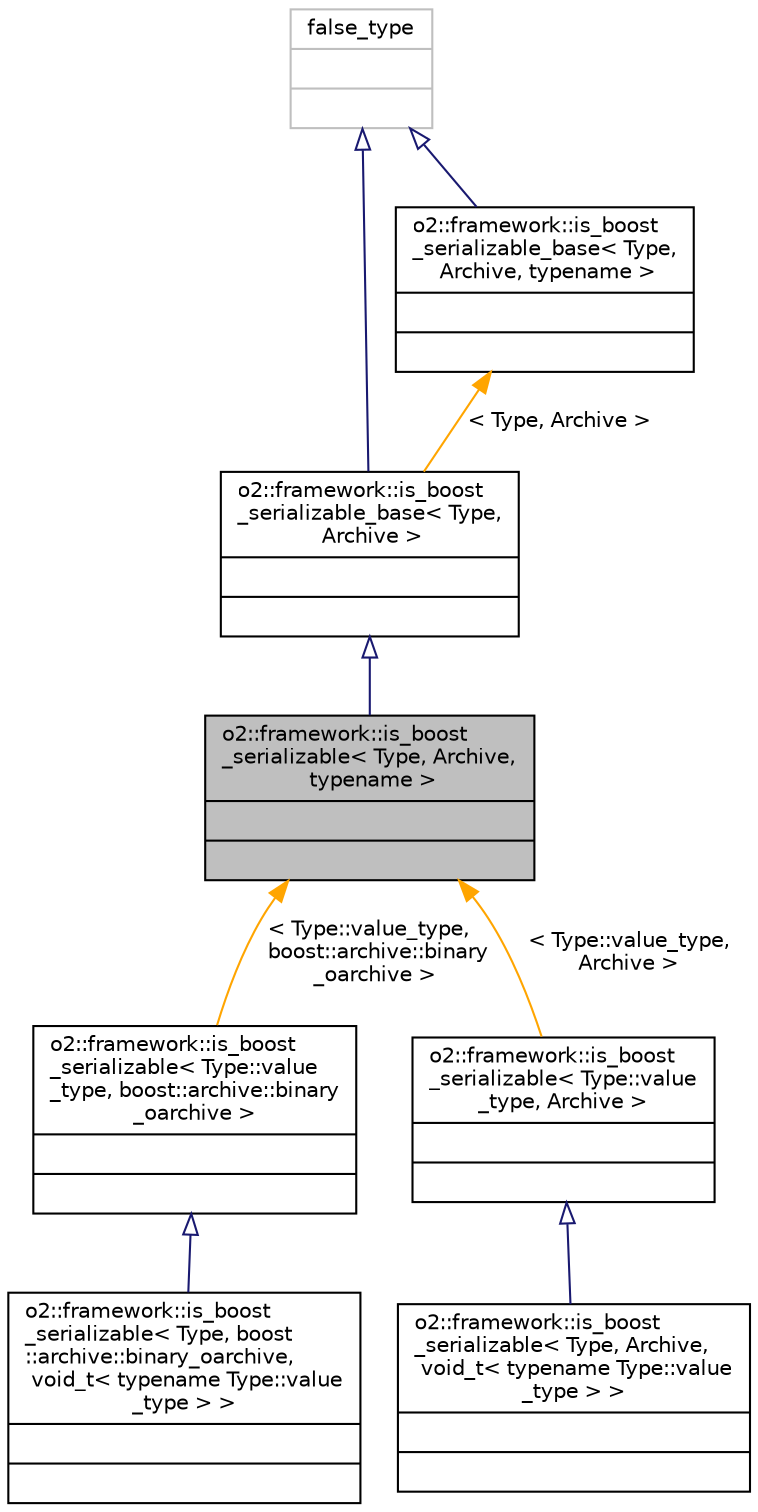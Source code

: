 digraph "o2::framework::is_boost_serializable&lt; Type, Archive, typename &gt;"
{
 // INTERACTIVE_SVG=YES
  bgcolor="transparent";
  edge [fontname="Helvetica",fontsize="10",labelfontname="Helvetica",labelfontsize="10"];
  node [fontname="Helvetica",fontsize="10",shape=record];
  Node1 [label="{o2::framework::is_boost\l_serializable\< Type, Archive,\l typename \>\n||}",height=0.2,width=0.4,color="black", fillcolor="grey75", style="filled" fontcolor="black"];
  Node2 -> Node1 [dir="back",color="midnightblue",fontsize="10",style="solid",arrowtail="onormal",fontname="Helvetica"];
  Node2 [label="{o2::framework::is_boost\l_serializable_base\< Type,\l Archive \>\n||}",height=0.2,width=0.4,color="black",URL="$d5/dbf/structo2_1_1framework_1_1is__boost__serializable__base.html"];
  Node3 -> Node2 [dir="back",color="midnightblue",fontsize="10",style="solid",arrowtail="onormal",fontname="Helvetica"];
  Node3 [label="{false_type\n||}",height=0.2,width=0.4,color="grey75"];
  Node4 -> Node2 [dir="back",color="orange",fontsize="10",style="solid",label=" \< Type, Archive \>" ,fontname="Helvetica"];
  Node4 [label="{o2::framework::is_boost\l_serializable_base\< Type,\l Archive, typename \>\n||}",height=0.2,width=0.4,color="black",URL="$d5/dbf/structo2_1_1framework_1_1is__boost__serializable__base.html"];
  Node3 -> Node4 [dir="back",color="midnightblue",fontsize="10",style="solid",arrowtail="onormal",fontname="Helvetica"];
  Node1 -> Node5 [dir="back",color="orange",fontsize="10",style="solid",label=" \< Type::value_type,\l boost::archive::binary\l_oarchive \>" ,fontname="Helvetica"];
  Node5 [label="{o2::framework::is_boost\l_serializable\< Type::value\l_type, boost::archive::binary\l_oarchive \>\n||}",height=0.2,width=0.4,color="black",URL="$d2/d70/structo2_1_1framework_1_1is__boost__serializable.html"];
  Node5 -> Node6 [dir="back",color="midnightblue",fontsize="10",style="solid",arrowtail="onormal",fontname="Helvetica"];
  Node6 [label="{o2::framework::is_boost\l_serializable\< Type, boost\l::archive::binary_oarchive,\l void_t\< typename Type::value\l_type \> \>\n||}",height=0.2,width=0.4,color="black",URL="$de/d5d/structo2_1_1framework_1_1is__boost__serializable_3_01Type_00_01boost_1_1archive_1_1binary__oarch4233b1dc6d06011d10bf67f57517f607.html"];
  Node1 -> Node7 [dir="back",color="orange",fontsize="10",style="solid",label=" \< Type::value_type,\l Archive \>" ,fontname="Helvetica"];
  Node7 [label="{o2::framework::is_boost\l_serializable\< Type::value\l_type, Archive \>\n||}",height=0.2,width=0.4,color="black",URL="$d2/d70/structo2_1_1framework_1_1is__boost__serializable.html"];
  Node7 -> Node8 [dir="back",color="midnightblue",fontsize="10",style="solid",arrowtail="onormal",fontname="Helvetica"];
  Node8 [label="{o2::framework::is_boost\l_serializable\< Type, Archive,\l void_t\< typename Type::value\l_type \> \>\n||}",height=0.2,width=0.4,color="black",URL="$d4/dbd/structo2_1_1framework_1_1is__boost__serializable_3_01Type_00_01Archive_00_01void__t_3_01typename98499f1bdfed8f3296d77dbecb6de076.html"];
}
